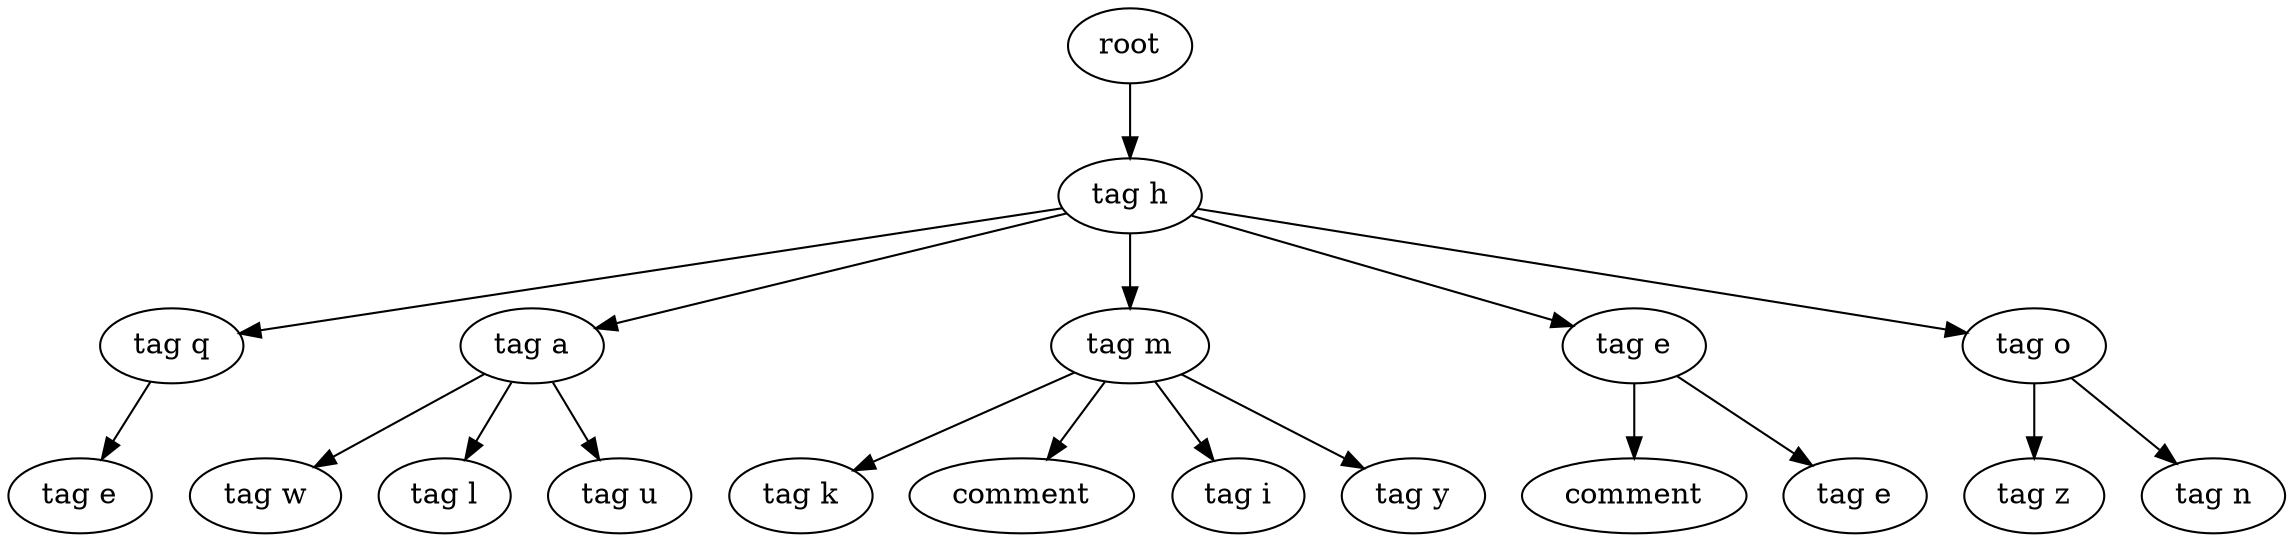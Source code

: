 digraph Tree{
0[label="root"];
0->00
00[label="tag h"];
00->000
000[label="tag q"];
000->0000
0000[label="tag e"];
00->001
001[label="tag a"];
001->0010
0010[label="tag w"];
001->0011
0011[label="tag l"];
001->0012
0012[label="tag u"];
00->002
002[label="tag m"];
002->0020
0020[label="tag k"];
002->0021
0021[label="comment"];
002->0022
0022[label="tag i"];
002->0023
0023[label="tag y"];
00->003
003[label="tag e"];
003->0030
0030[label="comment"];
003->0031
0031[label="tag e"];
00->004
004[label="tag o"];
004->0040
0040[label="tag z"];
004->0041
0041[label="tag n"];
}
